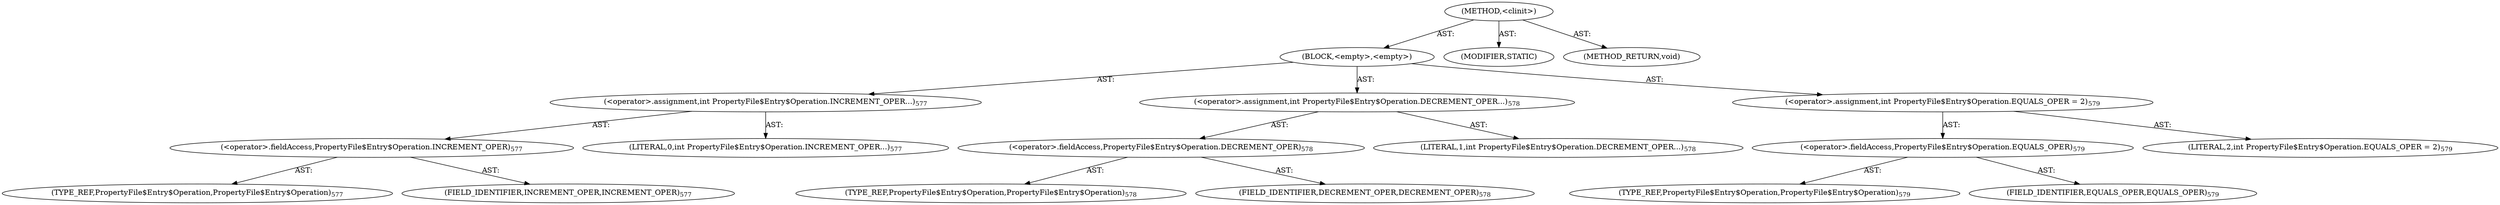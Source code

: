 digraph "&lt;clinit&gt;" {  
"111669149721" [label = <(METHOD,&lt;clinit&gt;)> ]
"25769803883" [label = <(BLOCK,&lt;empty&gt;,&lt;empty&gt;)> ]
"30064771429" [label = <(&lt;operator&gt;.assignment,int PropertyFile$Entry$Operation.INCREMENT_OPER...)<SUB>577</SUB>> ]
"30064771430" [label = <(&lt;operator&gt;.fieldAccess,PropertyFile$Entry$Operation.INCREMENT_OPER)<SUB>577</SUB>> ]
"180388626442" [label = <(TYPE_REF,PropertyFile$Entry$Operation,PropertyFile$Entry$Operation)<SUB>577</SUB>> ]
"55834574950" [label = <(FIELD_IDENTIFIER,INCREMENT_OPER,INCREMENT_OPER)<SUB>577</SUB>> ]
"90194313277" [label = <(LITERAL,0,int PropertyFile$Entry$Operation.INCREMENT_OPER...)<SUB>577</SUB>> ]
"30064771431" [label = <(&lt;operator&gt;.assignment,int PropertyFile$Entry$Operation.DECREMENT_OPER...)<SUB>578</SUB>> ]
"30064771432" [label = <(&lt;operator&gt;.fieldAccess,PropertyFile$Entry$Operation.DECREMENT_OPER)<SUB>578</SUB>> ]
"180388626443" [label = <(TYPE_REF,PropertyFile$Entry$Operation,PropertyFile$Entry$Operation)<SUB>578</SUB>> ]
"55834574951" [label = <(FIELD_IDENTIFIER,DECREMENT_OPER,DECREMENT_OPER)<SUB>578</SUB>> ]
"90194313278" [label = <(LITERAL,1,int PropertyFile$Entry$Operation.DECREMENT_OPER...)<SUB>578</SUB>> ]
"30064771433" [label = <(&lt;operator&gt;.assignment,int PropertyFile$Entry$Operation.EQUALS_OPER = 2)<SUB>579</SUB>> ]
"30064771434" [label = <(&lt;operator&gt;.fieldAccess,PropertyFile$Entry$Operation.EQUALS_OPER)<SUB>579</SUB>> ]
"180388626444" [label = <(TYPE_REF,PropertyFile$Entry$Operation,PropertyFile$Entry$Operation)<SUB>579</SUB>> ]
"55834574952" [label = <(FIELD_IDENTIFIER,EQUALS_OPER,EQUALS_OPER)<SUB>579</SUB>> ]
"90194313279" [label = <(LITERAL,2,int PropertyFile$Entry$Operation.EQUALS_OPER = 2)<SUB>579</SUB>> ]
"133143986250" [label = <(MODIFIER,STATIC)> ]
"128849018905" [label = <(METHOD_RETURN,void)> ]
  "111669149721" -> "25769803883"  [ label = "AST: "] 
  "111669149721" -> "133143986250"  [ label = "AST: "] 
  "111669149721" -> "128849018905"  [ label = "AST: "] 
  "25769803883" -> "30064771429"  [ label = "AST: "] 
  "25769803883" -> "30064771431"  [ label = "AST: "] 
  "25769803883" -> "30064771433"  [ label = "AST: "] 
  "30064771429" -> "30064771430"  [ label = "AST: "] 
  "30064771429" -> "90194313277"  [ label = "AST: "] 
  "30064771430" -> "180388626442"  [ label = "AST: "] 
  "30064771430" -> "55834574950"  [ label = "AST: "] 
  "30064771431" -> "30064771432"  [ label = "AST: "] 
  "30064771431" -> "90194313278"  [ label = "AST: "] 
  "30064771432" -> "180388626443"  [ label = "AST: "] 
  "30064771432" -> "55834574951"  [ label = "AST: "] 
  "30064771433" -> "30064771434"  [ label = "AST: "] 
  "30064771433" -> "90194313279"  [ label = "AST: "] 
  "30064771434" -> "180388626444"  [ label = "AST: "] 
  "30064771434" -> "55834574952"  [ label = "AST: "] 
}
